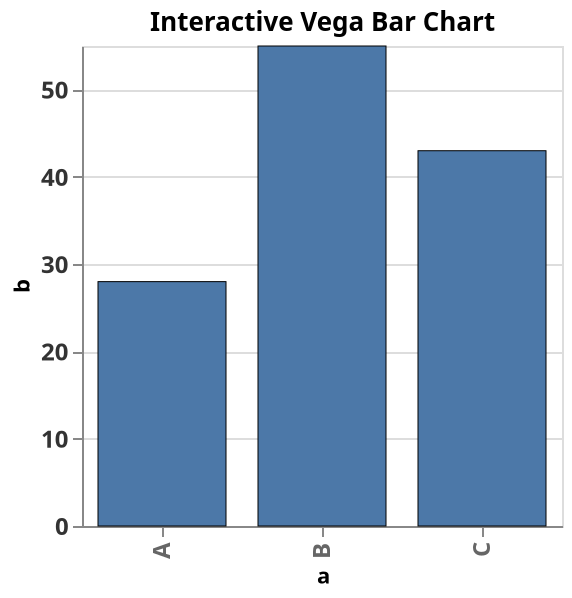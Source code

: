{
  "$schema": "https://vega.github.io/schema/vega-lite/v3.json",
  "title": "Interactive Vega Bar Chart",
  "description": "bar chart with highlighting on hover and multi-bar selection on click",
  "width": 240,
  "height": 240,
  "data": {
    "values": [{"a": "A", "b": 28}, {"a": "B", "b": 55}, {"a": "C", "b": 43}]
  },
  "selection": {
    "highlight": {"type": "single", "empty": "none", "on": "mouseover"},
    "select": {"type": "multi"},
    "barSelection": {"fields": ["a"], "on": "click", "type": "multi"}
  },
  "mark": {
    "type": "bar",
    "fill": "#4C78A8",
    "stroke": "black",
    "cursor": "pointer"
  },
  "encoding": {
    "x": {"field": "a", "type": "ordinal"},
    "y": {"field": "b", "type": "quantitative"},
    "fillOpacity": {
      "condition": {"selection": "select", "value": 1},
      "value": 0.8
    },
    "strokeWidth": {
      "condition": {"selection": "highlight", "value": 1},
      "value": 0.5
    }
  },
  "config": {
    "scale": {"bandPaddingInner": 0.2},
    "axis": {
      "labelColor": "#333",
      "labelFontSize": 12,
      "labelFontWeight": "bold"
    },
    "axisBottom": {"labelColor": "#666"}
  }
}